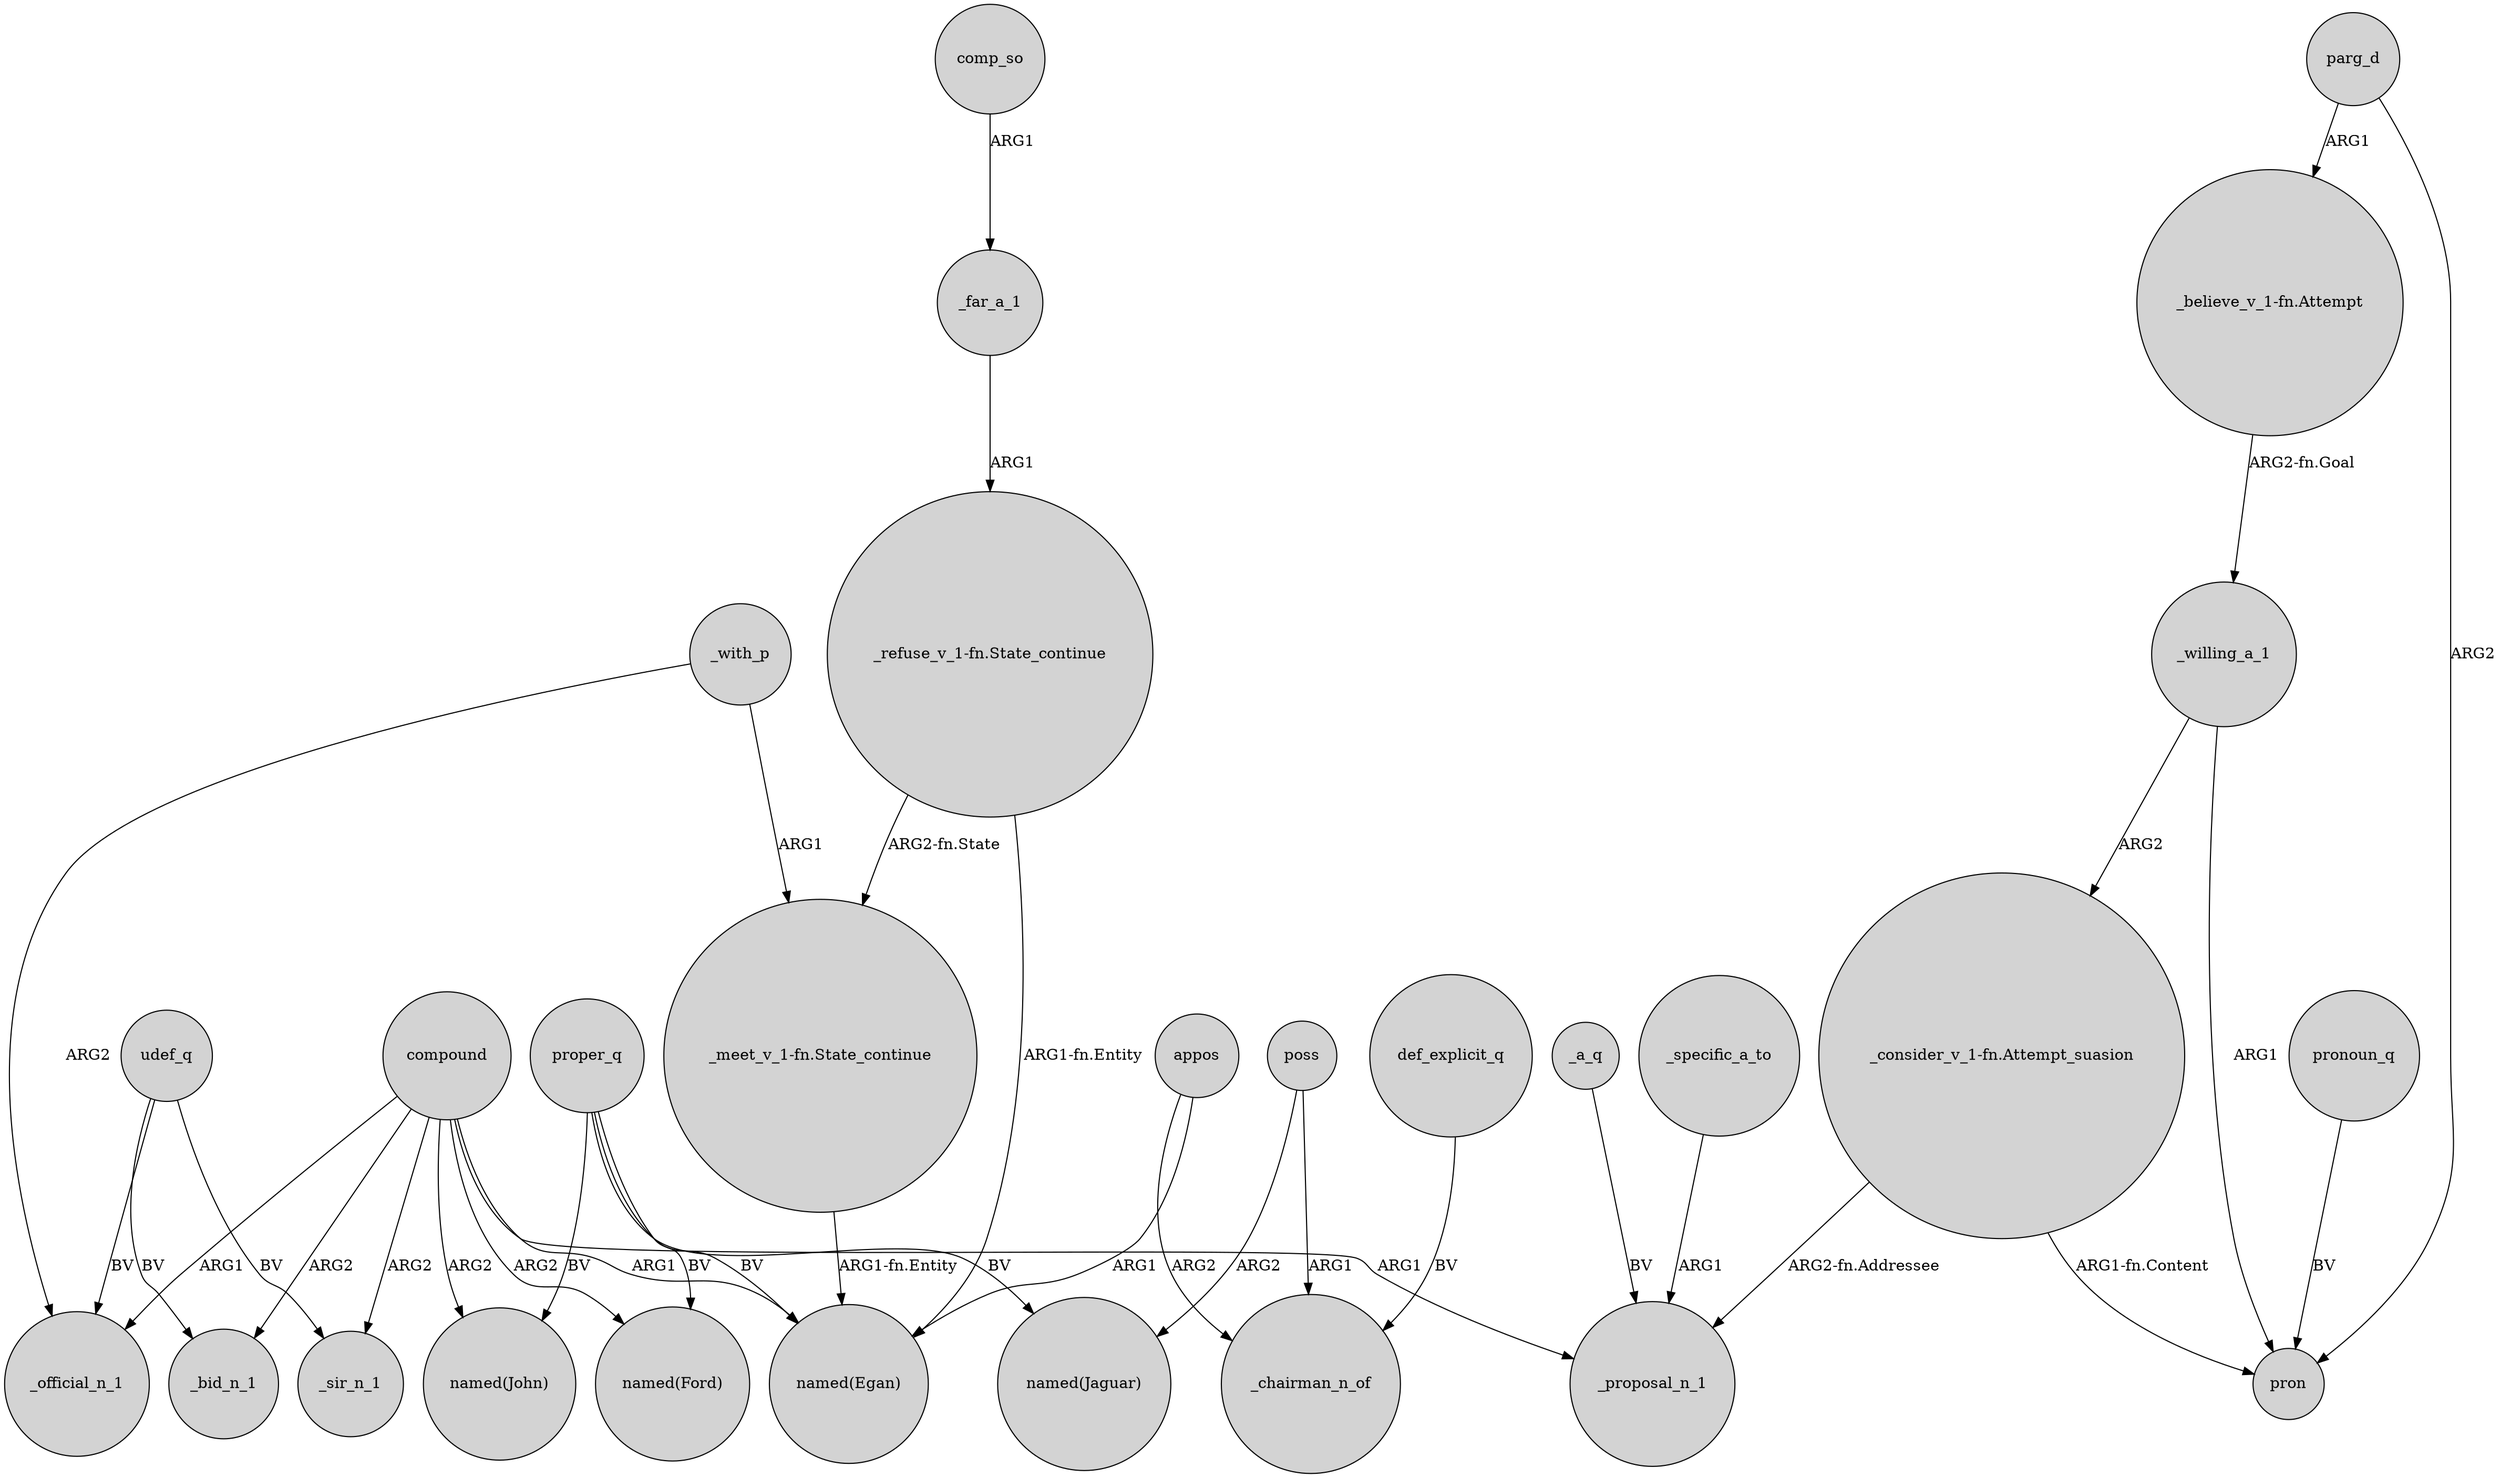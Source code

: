 digraph {
	node [shape=circle style=filled]
	compound -> _bid_n_1 [label=ARG2]
	proper_q -> "named(Ford)" [label=BV]
	parg_d -> "_believe_v_1-fn.Attempt" [label=ARG1]
	compound -> _proposal_n_1 [label=ARG1]
	_specific_a_to -> _proposal_n_1 [label=ARG1]
	udef_q -> _bid_n_1 [label=BV]
	"_meet_v_1-fn.State_continue" -> "named(Egan)" [label="ARG1-fn.Entity"]
	comp_so -> _far_a_1 [label=ARG1]
	parg_d -> pron [label=ARG2]
	udef_q -> _sir_n_1 [label=BV]
	_a_q -> _proposal_n_1 [label=BV]
	compound -> "named(Egan)" [label=ARG1]
	"_consider_v_1-fn.Attempt_suasion" -> pron [label="ARG1-fn.Content"]
	compound -> "named(Ford)" [label=ARG2]
	appos -> "named(Egan)" [label=ARG1]
	def_explicit_q -> _chairman_n_of [label=BV]
	pronoun_q -> pron [label=BV]
	proper_q -> "named(Egan)" [label=BV]
	compound -> "named(John)" [label=ARG2]
	compound -> _sir_n_1 [label=ARG2]
	_far_a_1 -> "_refuse_v_1-fn.State_continue" [label=ARG1]
	_willing_a_1 -> pron [label=ARG1]
	poss -> "named(Jaguar)" [label=ARG2]
	proper_q -> "named(Jaguar)" [label=BV]
	compound -> _official_n_1 [label=ARG1]
	"_believe_v_1-fn.Attempt" -> _willing_a_1 [label="ARG2-fn.Goal"]
	_willing_a_1 -> "_consider_v_1-fn.Attempt_suasion" [label=ARG2]
	_with_p -> "_meet_v_1-fn.State_continue" [label=ARG1]
	"_refuse_v_1-fn.State_continue" -> "_meet_v_1-fn.State_continue" [label="ARG2-fn.State"]
	udef_q -> _official_n_1 [label=BV]
	appos -> _chairman_n_of [label=ARG2]
	"_consider_v_1-fn.Attempt_suasion" -> _proposal_n_1 [label="ARG2-fn.Addressee"]
	_with_p -> _official_n_1 [label=ARG2]
	poss -> _chairman_n_of [label=ARG1]
	"_refuse_v_1-fn.State_continue" -> "named(Egan)" [label="ARG1-fn.Entity"]
	proper_q -> "named(John)" [label=BV]
}
